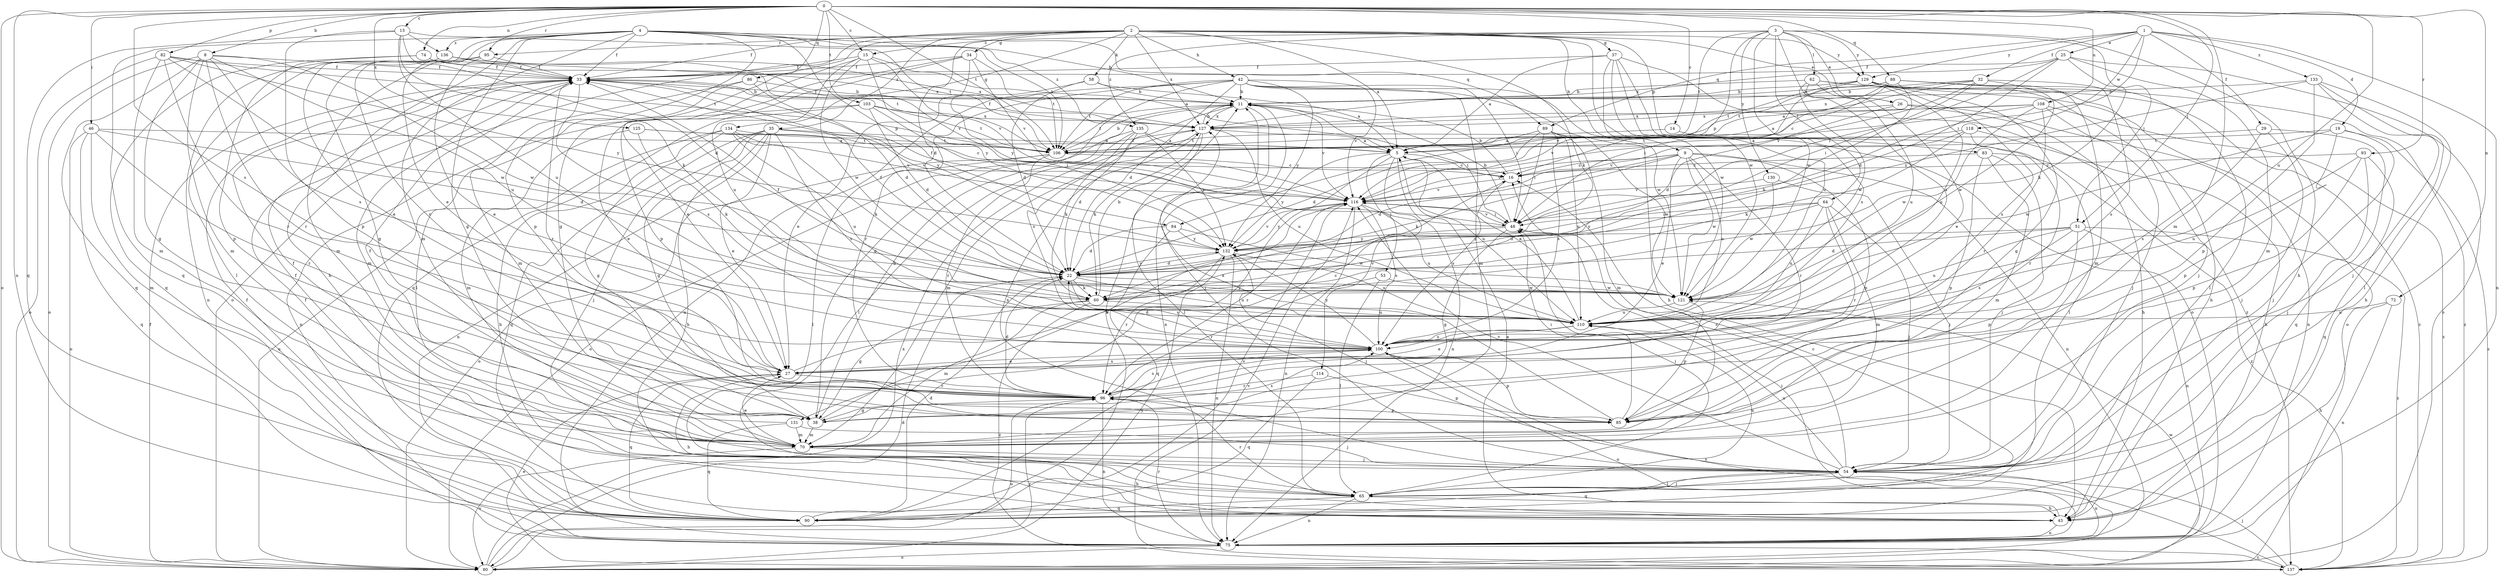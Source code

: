 strict digraph  {
0;
1;
2;
3;
4;
5;
8;
9;
11;
13;
14;
15;
16;
19;
22;
25;
26;
27;
29;
32;
33;
34;
35;
37;
38;
42;
43;
46;
48;
51;
53;
54;
58;
60;
62;
64;
65;
70;
72;
74;
75;
80;
82;
83;
84;
85;
86;
88;
89;
90;
93;
95;
96;
100;
103;
106;
108;
110;
114;
116;
118;
121;
125;
127;
129;
130;
131;
132;
133;
134;
135;
136;
137;
0 -> 8  [label=b];
0 -> 13  [label=c];
0 -> 14  [label=c];
0 -> 15  [label=c];
0 -> 46  [label=i];
0 -> 51  [label=j];
0 -> 70  [label=m];
0 -> 72  [label=n];
0 -> 74  [label=n];
0 -> 75  [label=n];
0 -> 80  [label=o];
0 -> 82  [label=p];
0 -> 86  [label=q];
0 -> 88  [label=q];
0 -> 93  [label=r];
0 -> 95  [label=r];
0 -> 100  [label=s];
0 -> 103  [label=t];
0 -> 106  [label=t];
0 -> 108  [label=u];
0 -> 110  [label=u];
0 -> 125  [label=x];
1 -> 19  [label=d];
1 -> 25  [label=e];
1 -> 29  [label=f];
1 -> 32  [label=f];
1 -> 48  [label=i];
1 -> 75  [label=n];
1 -> 89  [label=q];
1 -> 118  [label=w];
1 -> 129  [label=y];
1 -> 133  [label=z];
2 -> 5  [label=a];
2 -> 9  [label=b];
2 -> 22  [label=d];
2 -> 26  [label=e];
2 -> 33  [label=f];
2 -> 34  [label=g];
2 -> 35  [label=g];
2 -> 37  [label=g];
2 -> 38  [label=g];
2 -> 42  [label=h];
2 -> 58  [label=k];
2 -> 60  [label=k];
2 -> 80  [label=o];
2 -> 83  [label=p];
2 -> 95  [label=r];
2 -> 121  [label=w];
2 -> 127  [label=x];
2 -> 129  [label=y];
2 -> 134  [label=z];
3 -> 15  [label=c];
3 -> 26  [label=e];
3 -> 43  [label=h];
3 -> 51  [label=j];
3 -> 62  [label=l];
3 -> 64  [label=l];
3 -> 84  [label=p];
3 -> 100  [label=s];
3 -> 106  [label=t];
3 -> 121  [label=w];
3 -> 129  [label=y];
3 -> 130  [label=y];
3 -> 135  [label=z];
4 -> 11  [label=b];
4 -> 27  [label=e];
4 -> 33  [label=f];
4 -> 38  [label=g];
4 -> 43  [label=h];
4 -> 70  [label=m];
4 -> 84  [label=p];
4 -> 85  [label=p];
4 -> 89  [label=q];
4 -> 90  [label=q];
4 -> 96  [label=r];
4 -> 106  [label=t];
4 -> 135  [label=z];
4 -> 136  [label=z];
5 -> 16  [label=c];
5 -> 53  [label=j];
5 -> 75  [label=n];
5 -> 110  [label=u];
5 -> 114  [label=v];
5 -> 131  [label=y];
5 -> 132  [label=y];
8 -> 33  [label=f];
8 -> 38  [label=g];
8 -> 70  [label=m];
8 -> 80  [label=o];
8 -> 90  [label=q];
8 -> 96  [label=r];
8 -> 100  [label=s];
8 -> 110  [label=u];
8 -> 121  [label=w];
9 -> 16  [label=c];
9 -> 22  [label=d];
9 -> 27  [label=e];
9 -> 60  [label=k];
9 -> 75  [label=n];
9 -> 85  [label=p];
9 -> 96  [label=r];
9 -> 110  [label=u];
9 -> 116  [label=v];
9 -> 121  [label=w];
11 -> 33  [label=f];
11 -> 48  [label=i];
11 -> 54  [label=j];
11 -> 75  [label=n];
11 -> 100  [label=s];
11 -> 106  [label=t];
11 -> 116  [label=v];
11 -> 127  [label=x];
13 -> 22  [label=d];
13 -> 60  [label=k];
13 -> 85  [label=p];
13 -> 90  [label=q];
13 -> 106  [label=t];
13 -> 110  [label=u];
13 -> 136  [label=z];
14 -> 65  [label=l];
14 -> 106  [label=t];
15 -> 5  [label=a];
15 -> 27  [label=e];
15 -> 33  [label=f];
15 -> 110  [label=u];
15 -> 116  [label=v];
15 -> 121  [label=w];
15 -> 132  [label=y];
16 -> 11  [label=b];
16 -> 100  [label=s];
16 -> 116  [label=v];
19 -> 54  [label=j];
19 -> 85  [label=p];
19 -> 106  [label=t];
19 -> 121  [label=w];
19 -> 137  [label=z];
22 -> 33  [label=f];
22 -> 60  [label=k];
22 -> 100  [label=s];
22 -> 110  [label=u];
22 -> 121  [label=w];
22 -> 132  [label=y];
25 -> 22  [label=d];
25 -> 33  [label=f];
25 -> 48  [label=i];
25 -> 60  [label=k];
25 -> 70  [label=m];
25 -> 80  [label=o];
25 -> 127  [label=x];
26 -> 22  [label=d];
26 -> 43  [label=h];
26 -> 75  [label=n];
26 -> 127  [label=x];
27 -> 16  [label=c];
27 -> 43  [label=h];
27 -> 90  [label=q];
27 -> 96  [label=r];
27 -> 100  [label=s];
29 -> 5  [label=a];
29 -> 54  [label=j];
29 -> 90  [label=q];
29 -> 100  [label=s];
32 -> 5  [label=a];
32 -> 11  [label=b];
32 -> 48  [label=i];
32 -> 100  [label=s];
32 -> 116  [label=v];
32 -> 121  [label=w];
32 -> 127  [label=x];
33 -> 11  [label=b];
33 -> 70  [label=m];
33 -> 96  [label=r];
33 -> 100  [label=s];
33 -> 132  [label=y];
34 -> 33  [label=f];
34 -> 85  [label=p];
34 -> 90  [label=q];
34 -> 106  [label=t];
34 -> 116  [label=v];
34 -> 132  [label=y];
35 -> 5  [label=a];
35 -> 27  [label=e];
35 -> 38  [label=g];
35 -> 43  [label=h];
35 -> 54  [label=j];
35 -> 75  [label=n];
35 -> 90  [label=q];
35 -> 100  [label=s];
35 -> 116  [label=v];
37 -> 5  [label=a];
37 -> 33  [label=f];
37 -> 80  [label=o];
37 -> 100  [label=s];
37 -> 110  [label=u];
37 -> 121  [label=w];
37 -> 137  [label=z];
38 -> 11  [label=b];
38 -> 70  [label=m];
38 -> 100  [label=s];
38 -> 116  [label=v];
42 -> 11  [label=b];
42 -> 22  [label=d];
42 -> 38  [label=g];
42 -> 43  [label=h];
42 -> 48  [label=i];
42 -> 70  [label=m];
42 -> 75  [label=n];
42 -> 96  [label=r];
42 -> 106  [label=t];
42 -> 116  [label=v];
42 -> 121  [label=w];
42 -> 132  [label=y];
43 -> 5  [label=a];
43 -> 33  [label=f];
43 -> 75  [label=n];
46 -> 5  [label=a];
46 -> 22  [label=d];
46 -> 70  [label=m];
46 -> 80  [label=o];
46 -> 90  [label=q];
46 -> 96  [label=r];
48 -> 11  [label=b];
48 -> 33  [label=f];
48 -> 38  [label=g];
48 -> 116  [label=v];
48 -> 132  [label=y];
51 -> 22  [label=d];
51 -> 75  [label=n];
51 -> 85  [label=p];
51 -> 100  [label=s];
51 -> 110  [label=u];
51 -> 132  [label=y];
51 -> 137  [label=z];
53 -> 65  [label=l];
53 -> 96  [label=r];
53 -> 121  [label=w];
54 -> 16  [label=c];
54 -> 33  [label=f];
54 -> 65  [label=l];
54 -> 75  [label=n];
54 -> 90  [label=q];
54 -> 110  [label=u];
54 -> 116  [label=v];
54 -> 127  [label=x];
58 -> 5  [label=a];
58 -> 11  [label=b];
58 -> 22  [label=d];
58 -> 27  [label=e];
60 -> 11  [label=b];
60 -> 38  [label=g];
60 -> 70  [label=m];
60 -> 110  [label=u];
60 -> 137  [label=z];
62 -> 11  [label=b];
62 -> 27  [label=e];
62 -> 80  [label=o];
62 -> 110  [label=u];
62 -> 121  [label=w];
62 -> 137  [label=z];
64 -> 22  [label=d];
64 -> 48  [label=i];
64 -> 54  [label=j];
64 -> 70  [label=m];
64 -> 96  [label=r];
64 -> 110  [label=u];
64 -> 132  [label=y];
65 -> 43  [label=h];
65 -> 48  [label=i];
65 -> 54  [label=j];
65 -> 75  [label=n];
65 -> 90  [label=q];
65 -> 96  [label=r];
65 -> 110  [label=u];
70 -> 27  [label=e];
70 -> 33  [label=f];
70 -> 43  [label=h];
70 -> 54  [label=j];
70 -> 80  [label=o];
72 -> 43  [label=h];
72 -> 75  [label=n];
72 -> 110  [label=u];
74 -> 33  [label=f];
74 -> 85  [label=p];
74 -> 90  [label=q];
74 -> 106  [label=t];
74 -> 127  [label=x];
75 -> 48  [label=i];
75 -> 80  [label=o];
75 -> 96  [label=r];
75 -> 137  [label=z];
80 -> 22  [label=d];
80 -> 33  [label=f];
80 -> 96  [label=r];
80 -> 121  [label=w];
80 -> 127  [label=x];
80 -> 132  [label=y];
82 -> 33  [label=f];
82 -> 70  [label=m];
82 -> 80  [label=o];
82 -> 96  [label=r];
82 -> 106  [label=t];
82 -> 121  [label=w];
82 -> 132  [label=y];
83 -> 16  [label=c];
83 -> 54  [label=j];
83 -> 70  [label=m];
83 -> 85  [label=p];
83 -> 137  [label=z];
84 -> 22  [label=d];
84 -> 90  [label=q];
84 -> 121  [label=w];
84 -> 132  [label=y];
85 -> 48  [label=i];
85 -> 127  [label=x];
86 -> 11  [label=b];
86 -> 22  [label=d];
86 -> 65  [label=l];
86 -> 70  [label=m];
88 -> 11  [label=b];
88 -> 16  [label=c];
88 -> 54  [label=j];
88 -> 60  [label=k];
88 -> 65  [label=l];
88 -> 70  [label=m];
88 -> 106  [label=t];
88 -> 116  [label=v];
89 -> 5  [label=a];
89 -> 22  [label=d];
89 -> 48  [label=i];
89 -> 70  [label=m];
89 -> 100  [label=s];
89 -> 110  [label=u];
89 -> 121  [label=w];
90 -> 11  [label=b];
90 -> 16  [label=c];
90 -> 22  [label=d];
90 -> 33  [label=f];
90 -> 116  [label=v];
93 -> 16  [label=c];
93 -> 54  [label=j];
93 -> 85  [label=p];
93 -> 90  [label=q];
93 -> 110  [label=u];
95 -> 27  [label=e];
95 -> 33  [label=f];
95 -> 38  [label=g];
95 -> 70  [label=m];
96 -> 22  [label=d];
96 -> 38  [label=g];
96 -> 75  [label=n];
96 -> 80  [label=o];
96 -> 85  [label=p];
96 -> 100  [label=s];
100 -> 22  [label=d];
100 -> 27  [label=e];
100 -> 80  [label=o];
100 -> 85  [label=p];
100 -> 132  [label=y];
103 -> 22  [label=d];
103 -> 27  [label=e];
103 -> 48  [label=i];
103 -> 75  [label=n];
103 -> 106  [label=t];
103 -> 127  [label=x];
106 -> 11  [label=b];
106 -> 16  [label=c];
106 -> 65  [label=l];
106 -> 80  [label=o];
106 -> 96  [label=r];
108 -> 5  [label=a];
108 -> 54  [label=j];
108 -> 96  [label=r];
108 -> 116  [label=v];
108 -> 121  [label=w];
108 -> 127  [label=x];
108 -> 137  [label=z];
110 -> 5  [label=a];
110 -> 27  [label=e];
110 -> 100  [label=s];
114 -> 85  [label=p];
114 -> 90  [label=q];
114 -> 96  [label=r];
116 -> 48  [label=i];
116 -> 75  [label=n];
116 -> 96  [label=r];
116 -> 100  [label=s];
116 -> 110  [label=u];
116 -> 132  [label=y];
118 -> 43  [label=h];
118 -> 60  [label=k];
118 -> 96  [label=r];
118 -> 106  [label=t];
118 -> 116  [label=v];
121 -> 33  [label=f];
121 -> 85  [label=p];
121 -> 110  [label=u];
125 -> 16  [label=c];
125 -> 60  [label=k];
125 -> 70  [label=m];
125 -> 106  [label=t];
127 -> 5  [label=a];
127 -> 11  [label=b];
127 -> 33  [label=f];
127 -> 60  [label=k];
127 -> 65  [label=l];
127 -> 70  [label=m];
127 -> 106  [label=t];
127 -> 110  [label=u];
129 -> 11  [label=b];
129 -> 38  [label=g];
129 -> 43  [label=h];
129 -> 48  [label=i];
129 -> 100  [label=s];
129 -> 106  [label=t];
129 -> 110  [label=u];
129 -> 137  [label=z];
130 -> 54  [label=j];
130 -> 116  [label=v];
130 -> 121  [label=w];
131 -> 33  [label=f];
131 -> 54  [label=j];
131 -> 70  [label=m];
131 -> 90  [label=q];
132 -> 22  [label=d];
132 -> 54  [label=j];
132 -> 75  [label=n];
132 -> 96  [label=r];
132 -> 110  [label=u];
132 -> 116  [label=v];
133 -> 11  [label=b];
133 -> 43  [label=h];
133 -> 54  [label=j];
133 -> 65  [label=l];
133 -> 85  [label=p];
133 -> 132  [label=y];
134 -> 38  [label=g];
134 -> 43  [label=h];
134 -> 60  [label=k];
134 -> 80  [label=o];
134 -> 106  [label=t];
134 -> 110  [label=u];
134 -> 116  [label=v];
135 -> 5  [label=a];
135 -> 22  [label=d];
135 -> 60  [label=k];
135 -> 65  [label=l];
135 -> 80  [label=o];
135 -> 132  [label=y];
136 -> 27  [label=e];
136 -> 33  [label=f];
136 -> 65  [label=l];
136 -> 75  [label=n];
136 -> 116  [label=v];
136 -> 127  [label=x];
137 -> 27  [label=e];
137 -> 54  [label=j];
137 -> 100  [label=s];
137 -> 116  [label=v];
}
